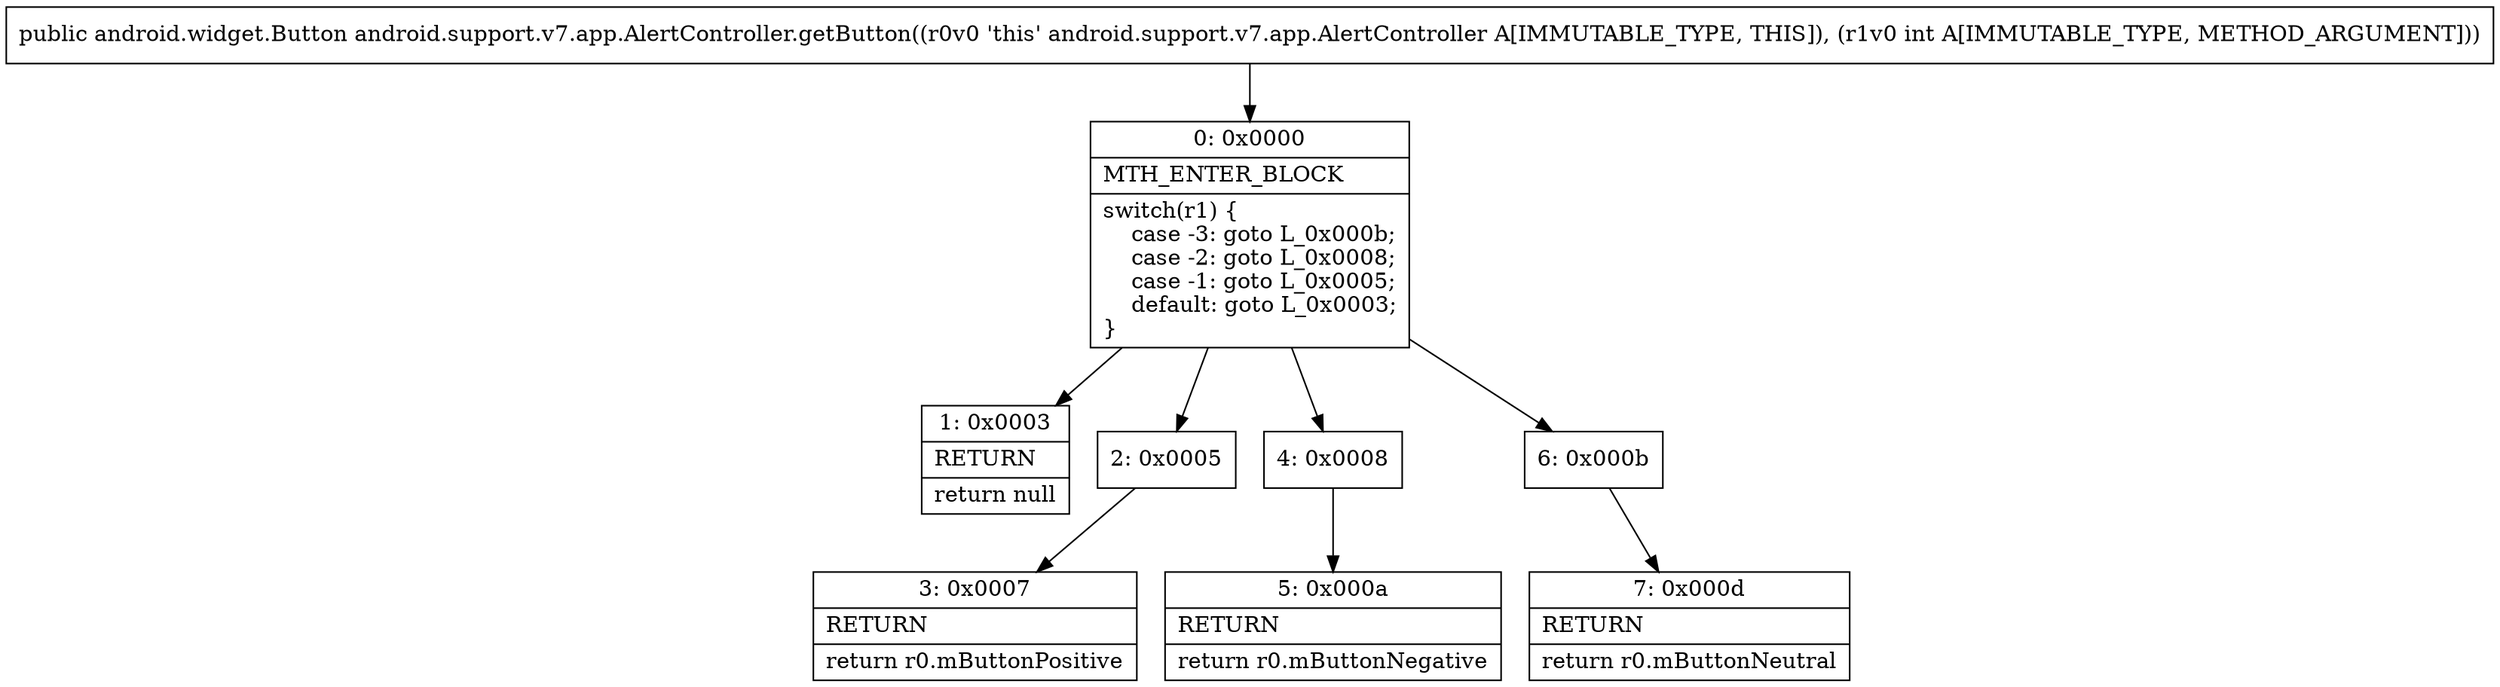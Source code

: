digraph "CFG forandroid.support.v7.app.AlertController.getButton(I)Landroid\/widget\/Button;" {
Node_0 [shape=record,label="{0\:\ 0x0000|MTH_ENTER_BLOCK\l|switch(r1) \{\l    case \-3: goto L_0x000b;\l    case \-2: goto L_0x0008;\l    case \-1: goto L_0x0005;\l    default: goto L_0x0003;\l\}\l}"];
Node_1 [shape=record,label="{1\:\ 0x0003|RETURN\l|return null\l}"];
Node_2 [shape=record,label="{2\:\ 0x0005}"];
Node_3 [shape=record,label="{3\:\ 0x0007|RETURN\l|return r0.mButtonPositive\l}"];
Node_4 [shape=record,label="{4\:\ 0x0008}"];
Node_5 [shape=record,label="{5\:\ 0x000a|RETURN\l|return r0.mButtonNegative\l}"];
Node_6 [shape=record,label="{6\:\ 0x000b}"];
Node_7 [shape=record,label="{7\:\ 0x000d|RETURN\l|return r0.mButtonNeutral\l}"];
MethodNode[shape=record,label="{public android.widget.Button android.support.v7.app.AlertController.getButton((r0v0 'this' android.support.v7.app.AlertController A[IMMUTABLE_TYPE, THIS]), (r1v0 int A[IMMUTABLE_TYPE, METHOD_ARGUMENT])) }"];
MethodNode -> Node_0;
Node_0 -> Node_1;
Node_0 -> Node_2;
Node_0 -> Node_4;
Node_0 -> Node_6;
Node_2 -> Node_3;
Node_4 -> Node_5;
Node_6 -> Node_7;
}

